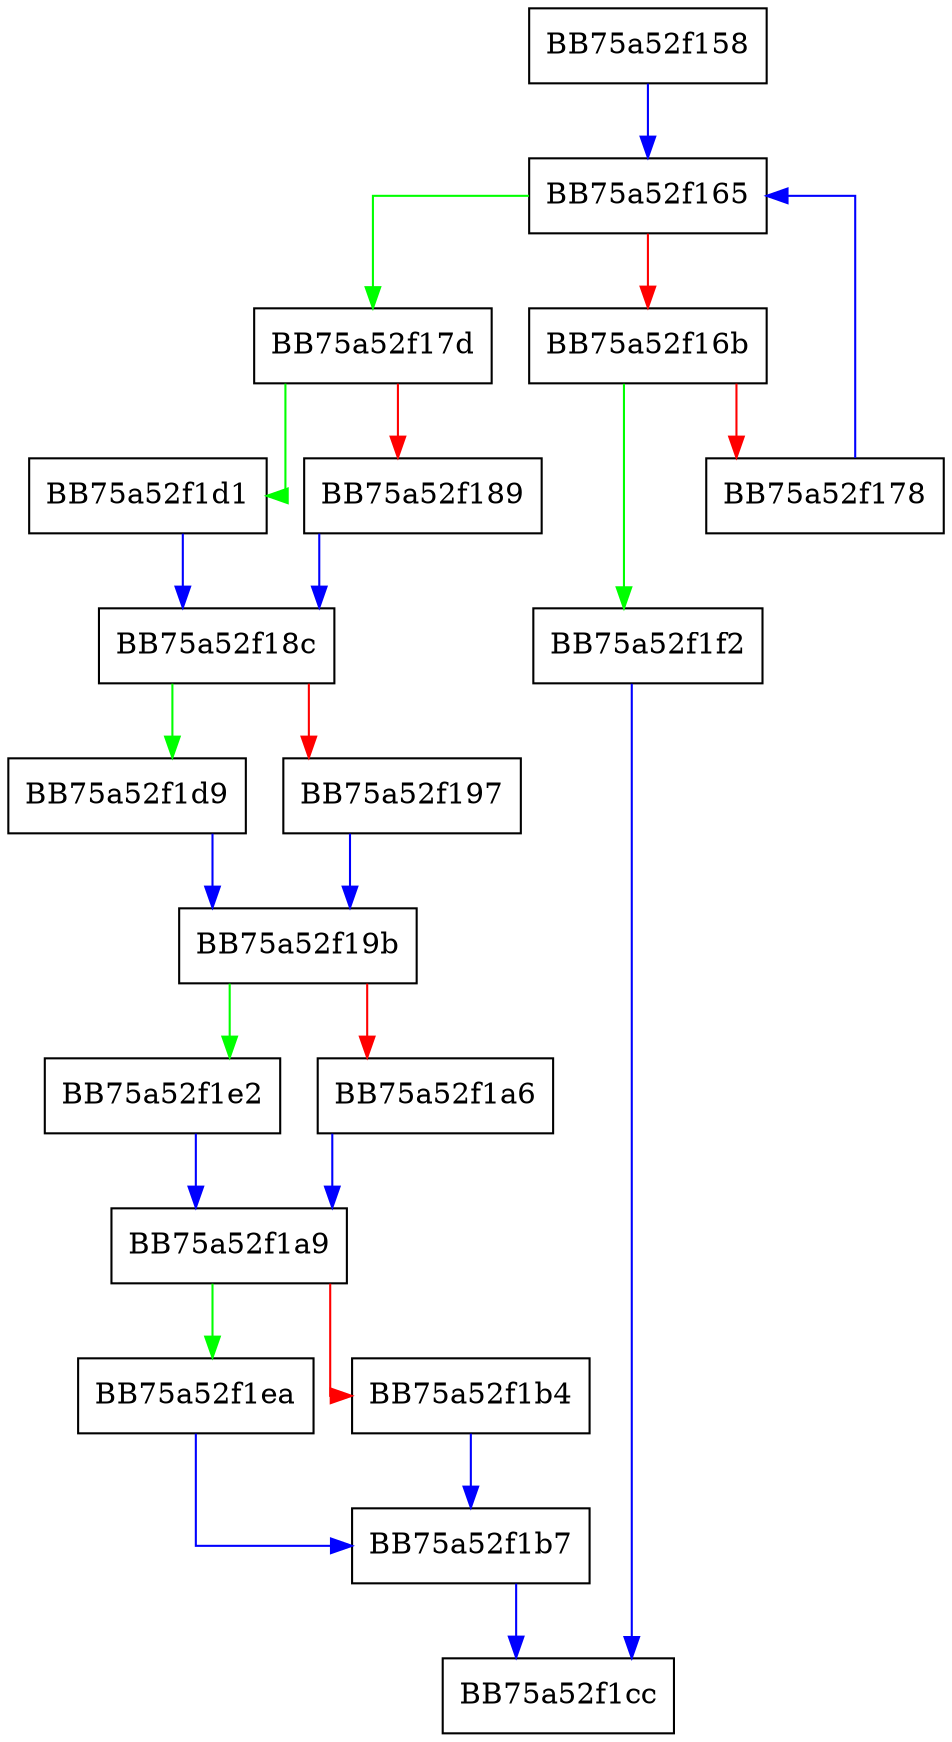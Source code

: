 digraph fromUnicodeEscape {
  node [shape="box"];
  graph [splines=ortho];
  BB75a52f158 -> BB75a52f165 [color="blue"];
  BB75a52f165 -> BB75a52f17d [color="green"];
  BB75a52f165 -> BB75a52f16b [color="red"];
  BB75a52f16b -> BB75a52f1f2 [color="green"];
  BB75a52f16b -> BB75a52f178 [color="red"];
  BB75a52f178 -> BB75a52f165 [color="blue"];
  BB75a52f17d -> BB75a52f1d1 [color="green"];
  BB75a52f17d -> BB75a52f189 [color="red"];
  BB75a52f189 -> BB75a52f18c [color="blue"];
  BB75a52f18c -> BB75a52f1d9 [color="green"];
  BB75a52f18c -> BB75a52f197 [color="red"];
  BB75a52f197 -> BB75a52f19b [color="blue"];
  BB75a52f19b -> BB75a52f1e2 [color="green"];
  BB75a52f19b -> BB75a52f1a6 [color="red"];
  BB75a52f1a6 -> BB75a52f1a9 [color="blue"];
  BB75a52f1a9 -> BB75a52f1ea [color="green"];
  BB75a52f1a9 -> BB75a52f1b4 [color="red"];
  BB75a52f1b4 -> BB75a52f1b7 [color="blue"];
  BB75a52f1b7 -> BB75a52f1cc [color="blue"];
  BB75a52f1d1 -> BB75a52f18c [color="blue"];
  BB75a52f1d9 -> BB75a52f19b [color="blue"];
  BB75a52f1e2 -> BB75a52f1a9 [color="blue"];
  BB75a52f1ea -> BB75a52f1b7 [color="blue"];
  BB75a52f1f2 -> BB75a52f1cc [color="blue"];
}